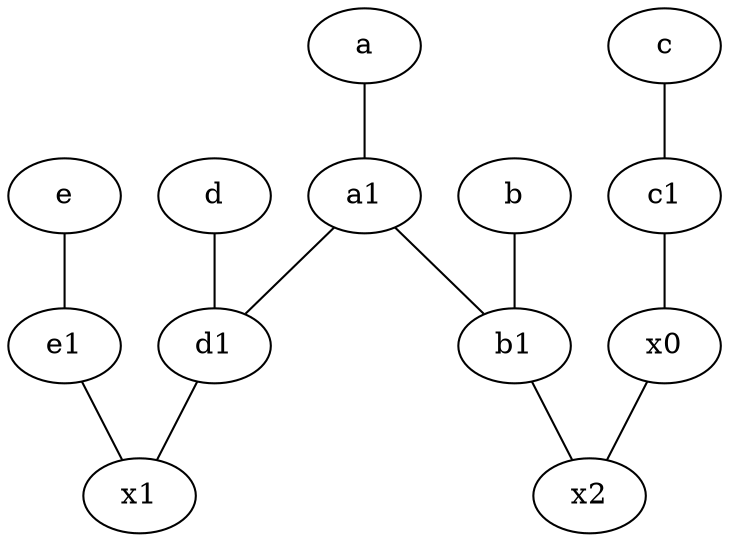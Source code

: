 graph {
	node [labelfontsize=50]
	d [labelfontsize=50 pos="2,5!"]
	a1 [labelfontsize=50 pos="8,3!"]
	x2 [labelfontsize=50]
	d1 [labelfontsize=50 pos="3,5!"]
	x1 [labelfontsize=50]
	x0 [labelfontsize=50]
	b1 [labelfontsize=50 pos="9,4!"]
	c1 [labelfontsize=50 pos="4.5,3!"]
	e1 [labelfontsize=50 pos="7,7!"]
	a1 -- d1
	d1 -- x1
	d -- d1
	a1 -- b1
	a -- a1
	c1 -- x0
	e -- e1
	c -- c1
	b1 -- x2
	b -- b1
	e1 -- x1
	x0 -- x2
}
